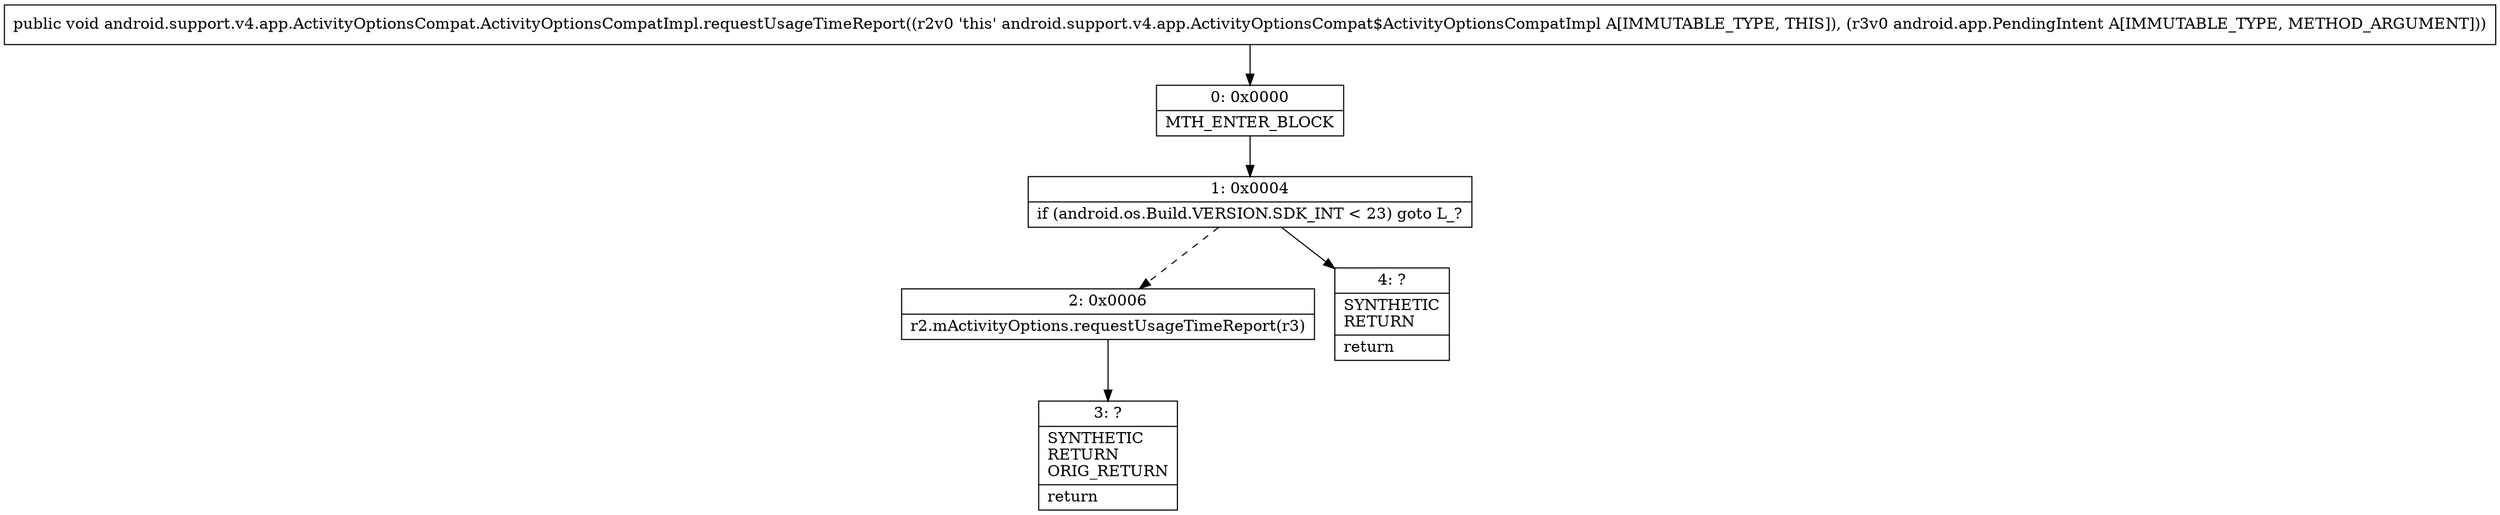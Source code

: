 digraph "CFG forandroid.support.v4.app.ActivityOptionsCompat.ActivityOptionsCompatImpl.requestUsageTimeReport(Landroid\/app\/PendingIntent;)V" {
Node_0 [shape=record,label="{0\:\ 0x0000|MTH_ENTER_BLOCK\l}"];
Node_1 [shape=record,label="{1\:\ 0x0004|if (android.os.Build.VERSION.SDK_INT \< 23) goto L_?\l}"];
Node_2 [shape=record,label="{2\:\ 0x0006|r2.mActivityOptions.requestUsageTimeReport(r3)\l}"];
Node_3 [shape=record,label="{3\:\ ?|SYNTHETIC\lRETURN\lORIG_RETURN\l|return\l}"];
Node_4 [shape=record,label="{4\:\ ?|SYNTHETIC\lRETURN\l|return\l}"];
MethodNode[shape=record,label="{public void android.support.v4.app.ActivityOptionsCompat.ActivityOptionsCompatImpl.requestUsageTimeReport((r2v0 'this' android.support.v4.app.ActivityOptionsCompat$ActivityOptionsCompatImpl A[IMMUTABLE_TYPE, THIS]), (r3v0 android.app.PendingIntent A[IMMUTABLE_TYPE, METHOD_ARGUMENT])) }"];
MethodNode -> Node_0;
Node_0 -> Node_1;
Node_1 -> Node_2[style=dashed];
Node_1 -> Node_4;
Node_2 -> Node_3;
}

